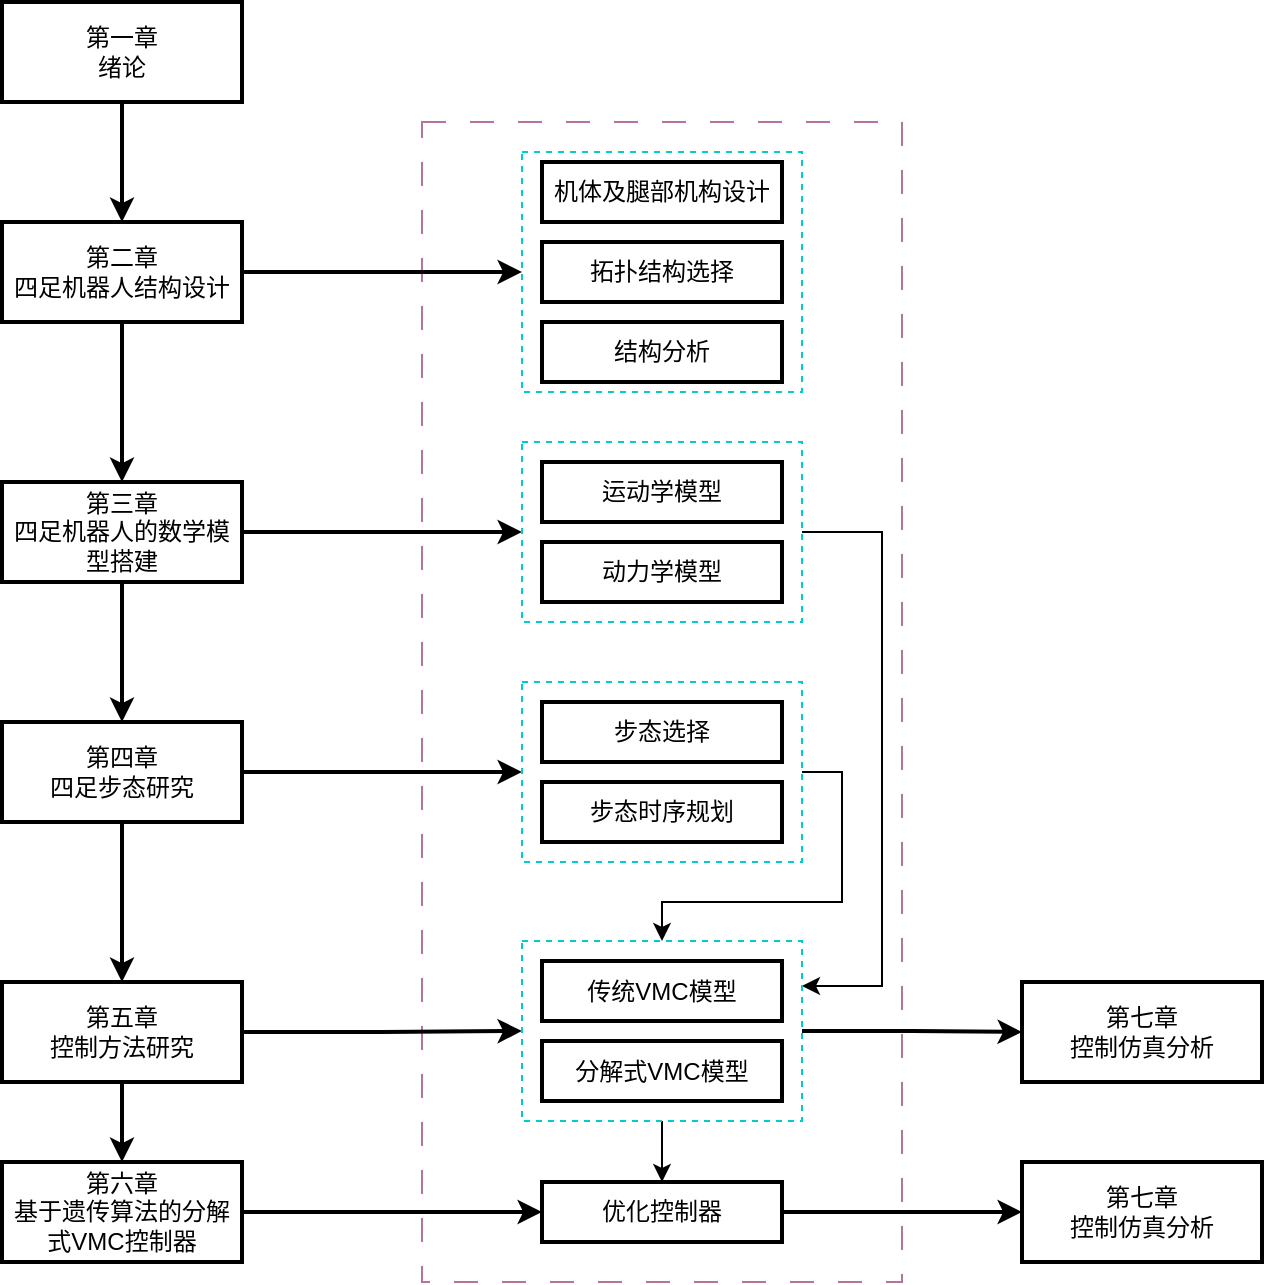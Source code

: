 <mxfile version="24.4.0" type="github">
  <diagram name="第 1 页" id="JT93lOlKmxsaBj84STKf">
    <mxGraphModel dx="1226" dy="669" grid="1" gridSize="10" guides="0" tooltips="1" connect="1" arrows="1" fold="1" page="1" pageScale="1" pageWidth="827" pageHeight="1169" math="0" shadow="0">
      <root>
        <mxCell id="0" />
        <mxCell id="1" parent="0" />
        <mxCell id="URbfV4v1nVIsuycU80eO-12" value="" style="rounded=0;whiteSpace=wrap;html=1;strokeColor=#B5739D;dashed=1;dashPattern=12 12;" vertex="1" parent="1">
          <mxGeometry x="330" y="130" width="240" height="580" as="geometry" />
        </mxCell>
        <mxCell id="URbfV4v1nVIsuycU80eO-34" style="edgeStyle=orthogonalEdgeStyle;rounded=0;orthogonalLoop=1;jettySize=auto;html=1;exitX=1;exitY=0.5;exitDx=0;exitDy=0;strokeWidth=2;" edge="1" parent="1" source="URbfV4v1nVIsuycU80eO-3" target="URbfV4v1nVIsuycU80eO-30">
          <mxGeometry relative="1" as="geometry" />
        </mxCell>
        <mxCell id="URbfV4v1nVIsuycU80eO-37" style="edgeStyle=orthogonalEdgeStyle;rounded=0;orthogonalLoop=1;jettySize=auto;html=1;exitX=0.5;exitY=1;exitDx=0;exitDy=0;strokeWidth=2;" edge="1" parent="1" source="URbfV4v1nVIsuycU80eO-3" target="URbfV4v1nVIsuycU80eO-8">
          <mxGeometry relative="1" as="geometry" />
        </mxCell>
        <mxCell id="URbfV4v1nVIsuycU80eO-3" value="第三章&lt;div&gt;四足机器人的数学模型搭建&lt;/div&gt;" style="rounded=0;whiteSpace=wrap;html=1;strokeWidth=2;" vertex="1" parent="1">
          <mxGeometry x="120" y="310" width="120" height="50" as="geometry" />
        </mxCell>
        <mxCell id="URbfV4v1nVIsuycU80eO-33" style="edgeStyle=orthogonalEdgeStyle;rounded=0;orthogonalLoop=1;jettySize=auto;html=1;exitX=1;exitY=0.5;exitDx=0;exitDy=0;strokeWidth=2;" edge="1" parent="1" source="URbfV4v1nVIsuycU80eO-5" target="URbfV4v1nVIsuycU80eO-29">
          <mxGeometry relative="1" as="geometry" />
        </mxCell>
        <mxCell id="URbfV4v1nVIsuycU80eO-36" style="edgeStyle=orthogonalEdgeStyle;rounded=0;orthogonalLoop=1;jettySize=auto;html=1;exitX=0.5;exitY=1;exitDx=0;exitDy=0;entryX=0.5;entryY=0;entryDx=0;entryDy=0;strokeWidth=2;" edge="1" parent="1" source="URbfV4v1nVIsuycU80eO-5" target="URbfV4v1nVIsuycU80eO-3">
          <mxGeometry relative="1" as="geometry" />
        </mxCell>
        <mxCell id="URbfV4v1nVIsuycU80eO-5" value="第二章&lt;div&gt;四足机器人结构设计&lt;/div&gt;" style="rounded=0;whiteSpace=wrap;html=1;strokeWidth=2;" vertex="1" parent="1">
          <mxGeometry x="120" y="180" width="120" height="50" as="geometry" />
        </mxCell>
        <mxCell id="URbfV4v1nVIsuycU80eO-35" style="edgeStyle=orthogonalEdgeStyle;rounded=0;orthogonalLoop=1;jettySize=auto;html=1;exitX=0.5;exitY=1;exitDx=0;exitDy=0;entryX=0.5;entryY=0;entryDx=0;entryDy=0;strokeWidth=2;" edge="1" parent="1" source="URbfV4v1nVIsuycU80eO-7" target="URbfV4v1nVIsuycU80eO-5">
          <mxGeometry relative="1" as="geometry" />
        </mxCell>
        <mxCell id="URbfV4v1nVIsuycU80eO-7" value="第一章&lt;div&gt;绪论&lt;/div&gt;" style="rounded=0;whiteSpace=wrap;html=1;strokeWidth=2;" vertex="1" parent="1">
          <mxGeometry x="120" y="70" width="120" height="50" as="geometry" />
        </mxCell>
        <mxCell id="URbfV4v1nVIsuycU80eO-38" style="edgeStyle=orthogonalEdgeStyle;rounded=0;orthogonalLoop=1;jettySize=auto;html=1;exitX=0.5;exitY=1;exitDx=0;exitDy=0;entryX=0.5;entryY=0;entryDx=0;entryDy=0;strokeWidth=2;" edge="1" parent="1" source="URbfV4v1nVIsuycU80eO-8" target="URbfV4v1nVIsuycU80eO-9">
          <mxGeometry relative="1" as="geometry" />
        </mxCell>
        <mxCell id="URbfV4v1nVIsuycU80eO-40" style="edgeStyle=orthogonalEdgeStyle;rounded=0;orthogonalLoop=1;jettySize=auto;html=1;exitX=1;exitY=0.5;exitDx=0;exitDy=0;strokeWidth=2;" edge="1" parent="1" source="URbfV4v1nVIsuycU80eO-8" target="URbfV4v1nVIsuycU80eO-31">
          <mxGeometry relative="1" as="geometry" />
        </mxCell>
        <mxCell id="URbfV4v1nVIsuycU80eO-8" value="第四章&lt;div&gt;四足步态研究&lt;/div&gt;" style="rounded=0;whiteSpace=wrap;html=1;strokeWidth=2;" vertex="1" parent="1">
          <mxGeometry x="120" y="430" width="120" height="50" as="geometry" />
        </mxCell>
        <mxCell id="URbfV4v1nVIsuycU80eO-39" style="edgeStyle=orthogonalEdgeStyle;rounded=0;orthogonalLoop=1;jettySize=auto;html=1;exitX=0.5;exitY=1;exitDx=0;exitDy=0;entryX=0.5;entryY=0;entryDx=0;entryDy=0;strokeWidth=2;" edge="1" parent="1" source="URbfV4v1nVIsuycU80eO-9" target="URbfV4v1nVIsuycU80eO-10">
          <mxGeometry relative="1" as="geometry" />
        </mxCell>
        <mxCell id="URbfV4v1nVIsuycU80eO-41" style="edgeStyle=orthogonalEdgeStyle;rounded=0;orthogonalLoop=1;jettySize=auto;html=1;exitX=1;exitY=0.5;exitDx=0;exitDy=0;entryX=0;entryY=0.5;entryDx=0;entryDy=0;strokeWidth=2;" edge="1" parent="1" source="URbfV4v1nVIsuycU80eO-9" target="URbfV4v1nVIsuycU80eO-32">
          <mxGeometry relative="1" as="geometry" />
        </mxCell>
        <mxCell id="URbfV4v1nVIsuycU80eO-9" value="第五章&lt;div&gt;控制方法研究&lt;/div&gt;" style="rounded=0;whiteSpace=wrap;html=1;strokeWidth=2;" vertex="1" parent="1">
          <mxGeometry x="120" y="560" width="120" height="50" as="geometry" />
        </mxCell>
        <mxCell id="URbfV4v1nVIsuycU80eO-42" style="edgeStyle=orthogonalEdgeStyle;rounded=0;orthogonalLoop=1;jettySize=auto;html=1;exitX=1;exitY=0.5;exitDx=0;exitDy=0;strokeWidth=2;" edge="1" parent="1" source="URbfV4v1nVIsuycU80eO-10" target="URbfV4v1nVIsuycU80eO-23">
          <mxGeometry relative="1" as="geometry" />
        </mxCell>
        <mxCell id="URbfV4v1nVIsuycU80eO-10" value="第六章&lt;div&gt;基于遗传算法的分解式VMC控制器&lt;/div&gt;" style="rounded=0;whiteSpace=wrap;html=1;strokeWidth=2;" vertex="1" parent="1">
          <mxGeometry x="120" y="650" width="120" height="50" as="geometry" />
        </mxCell>
        <mxCell id="URbfV4v1nVIsuycU80eO-11" value="&lt;div&gt;第七章&lt;/div&gt;控制仿真分析" style="rounded=0;whiteSpace=wrap;html=1;strokeWidth=2;" vertex="1" parent="1">
          <mxGeometry x="630" y="650" width="120" height="50" as="geometry" />
        </mxCell>
        <mxCell id="URbfV4v1nVIsuycU80eO-29" value="" style="rounded=0;whiteSpace=wrap;html=1;strokeColor=#00CCCC;dashed=1;" vertex="1" parent="1">
          <mxGeometry x="380" y="145" width="140" height="120" as="geometry" />
        </mxCell>
        <mxCell id="URbfV4v1nVIsuycU80eO-48" style="edgeStyle=orthogonalEdgeStyle;rounded=0;orthogonalLoop=1;jettySize=auto;html=1;exitX=1;exitY=0.5;exitDx=0;exitDy=0;entryX=0;entryY=0.5;entryDx=0;entryDy=0;strokeWidth=2;" edge="1" parent="1" source="URbfV4v1nVIsuycU80eO-23" target="URbfV4v1nVIsuycU80eO-11">
          <mxGeometry relative="1" as="geometry" />
        </mxCell>
        <mxCell id="URbfV4v1nVIsuycU80eO-23" value="优化控制器" style="rounded=0;whiteSpace=wrap;html=1;strokeWidth=2;" vertex="1" parent="1">
          <mxGeometry x="390" y="660" width="120" height="30" as="geometry" />
        </mxCell>
        <mxCell id="URbfV4v1nVIsuycU80eO-14" value="机体及腿部机构设计" style="rounded=0;whiteSpace=wrap;html=1;strokeWidth=2;" vertex="1" parent="1">
          <mxGeometry x="390" y="150" width="120" height="30" as="geometry" />
        </mxCell>
        <mxCell id="URbfV4v1nVIsuycU80eO-15" value="拓扑结构选择" style="rounded=0;whiteSpace=wrap;html=1;strokeWidth=2;" vertex="1" parent="1">
          <mxGeometry x="390" y="190" width="120" height="30" as="geometry" />
        </mxCell>
        <mxCell id="URbfV4v1nVIsuycU80eO-16" value="结构分析" style="rounded=0;whiteSpace=wrap;html=1;strokeWidth=2;" vertex="1" parent="1">
          <mxGeometry x="390" y="230" width="120" height="30" as="geometry" />
        </mxCell>
        <mxCell id="URbfV4v1nVIsuycU80eO-46" style="edgeStyle=orthogonalEdgeStyle;rounded=0;orthogonalLoop=1;jettySize=auto;html=1;exitX=1;exitY=0.5;exitDx=0;exitDy=0;entryX=0.5;entryY=0;entryDx=0;entryDy=0;" edge="1" parent="1" source="URbfV4v1nVIsuycU80eO-31" target="URbfV4v1nVIsuycU80eO-32">
          <mxGeometry relative="1" as="geometry" />
        </mxCell>
        <mxCell id="URbfV4v1nVIsuycU80eO-31" value="" style="rounded=0;whiteSpace=wrap;html=1;strokeColor=#00CCCC;dashed=1;" vertex="1" parent="1">
          <mxGeometry x="380" y="410" width="140" height="90" as="geometry" />
        </mxCell>
        <mxCell id="URbfV4v1nVIsuycU80eO-49" style="edgeStyle=orthogonalEdgeStyle;rounded=0;orthogonalLoop=1;jettySize=auto;html=1;exitX=1;exitY=0.5;exitDx=0;exitDy=0;entryX=1;entryY=0.25;entryDx=0;entryDy=0;" edge="1" parent="1" source="URbfV4v1nVIsuycU80eO-30" target="URbfV4v1nVIsuycU80eO-32">
          <mxGeometry relative="1" as="geometry">
            <Array as="points">
              <mxPoint x="560" y="335" />
              <mxPoint x="560" y="562" />
            </Array>
          </mxGeometry>
        </mxCell>
        <mxCell id="URbfV4v1nVIsuycU80eO-30" value="" style="rounded=0;whiteSpace=wrap;html=1;strokeColor=#00CCCC;dashed=1;" vertex="1" parent="1">
          <mxGeometry x="380" y="290" width="140" height="90" as="geometry" />
        </mxCell>
        <mxCell id="URbfV4v1nVIsuycU80eO-17" value="运动学模型" style="rounded=0;whiteSpace=wrap;html=1;strokeWidth=2;" vertex="1" parent="1">
          <mxGeometry x="390" y="300" width="120" height="30" as="geometry" />
        </mxCell>
        <mxCell id="URbfV4v1nVIsuycU80eO-18" value="动力学模型" style="rounded=0;whiteSpace=wrap;html=1;strokeWidth=2;" vertex="1" parent="1">
          <mxGeometry x="390" y="340" width="120" height="30" as="geometry" />
        </mxCell>
        <mxCell id="URbfV4v1nVIsuycU80eO-19" value="步态选择" style="rounded=0;whiteSpace=wrap;html=1;strokeWidth=2;" vertex="1" parent="1">
          <mxGeometry x="390" y="420" width="120" height="30" as="geometry" />
        </mxCell>
        <mxCell id="URbfV4v1nVIsuycU80eO-20" value="步态时序规划" style="rounded=0;whiteSpace=wrap;html=1;strokeWidth=2;" vertex="1" parent="1">
          <mxGeometry x="390" y="460" width="120" height="30" as="geometry" />
        </mxCell>
        <mxCell id="URbfV4v1nVIsuycU80eO-47" style="edgeStyle=orthogonalEdgeStyle;rounded=0;orthogonalLoop=1;jettySize=auto;html=1;exitX=0.5;exitY=1;exitDx=0;exitDy=0;" edge="1" parent="1" source="URbfV4v1nVIsuycU80eO-32" target="URbfV4v1nVIsuycU80eO-23">
          <mxGeometry relative="1" as="geometry" />
        </mxCell>
        <mxCell id="URbfV4v1nVIsuycU80eO-32" value="" style="rounded=0;whiteSpace=wrap;html=1;strokeColor=#00CCCC;dashed=1;" vertex="1" parent="1">
          <mxGeometry x="380" y="539.5" width="140" height="90" as="geometry" />
        </mxCell>
        <mxCell id="URbfV4v1nVIsuycU80eO-21" value="传统VMC模型" style="rounded=0;whiteSpace=wrap;html=1;strokeWidth=2;" vertex="1" parent="1">
          <mxGeometry x="390" y="549.5" width="120" height="30" as="geometry" />
        </mxCell>
        <mxCell id="URbfV4v1nVIsuycU80eO-22" value="分解式VMC模型" style="rounded=0;whiteSpace=wrap;html=1;strokeWidth=2;" vertex="1" parent="1">
          <mxGeometry x="390" y="589.5" width="120" height="30" as="geometry" />
        </mxCell>
        <mxCell id="URbfV4v1nVIsuycU80eO-43" value="&lt;div&gt;第七章&lt;/div&gt;控制仿真分析&lt;div&gt;&lt;/div&gt;" style="rounded=0;whiteSpace=wrap;html=1;strokeWidth=2;" vertex="1" parent="1">
          <mxGeometry x="630" y="560" width="120" height="50" as="geometry" />
        </mxCell>
        <mxCell id="URbfV4v1nVIsuycU80eO-50" style="edgeStyle=orthogonalEdgeStyle;rounded=0;orthogonalLoop=1;jettySize=auto;html=1;exitX=1;exitY=0.5;exitDx=0;exitDy=0;entryX=0;entryY=0.5;entryDx=0;entryDy=0;strokeWidth=2;" edge="1" parent="1" source="URbfV4v1nVIsuycU80eO-32" target="URbfV4v1nVIsuycU80eO-43">
          <mxGeometry relative="1" as="geometry">
            <Array as="points">
              <mxPoint x="575" y="585" />
              <mxPoint x="640" y="585" />
            </Array>
          </mxGeometry>
        </mxCell>
      </root>
    </mxGraphModel>
  </diagram>
</mxfile>
